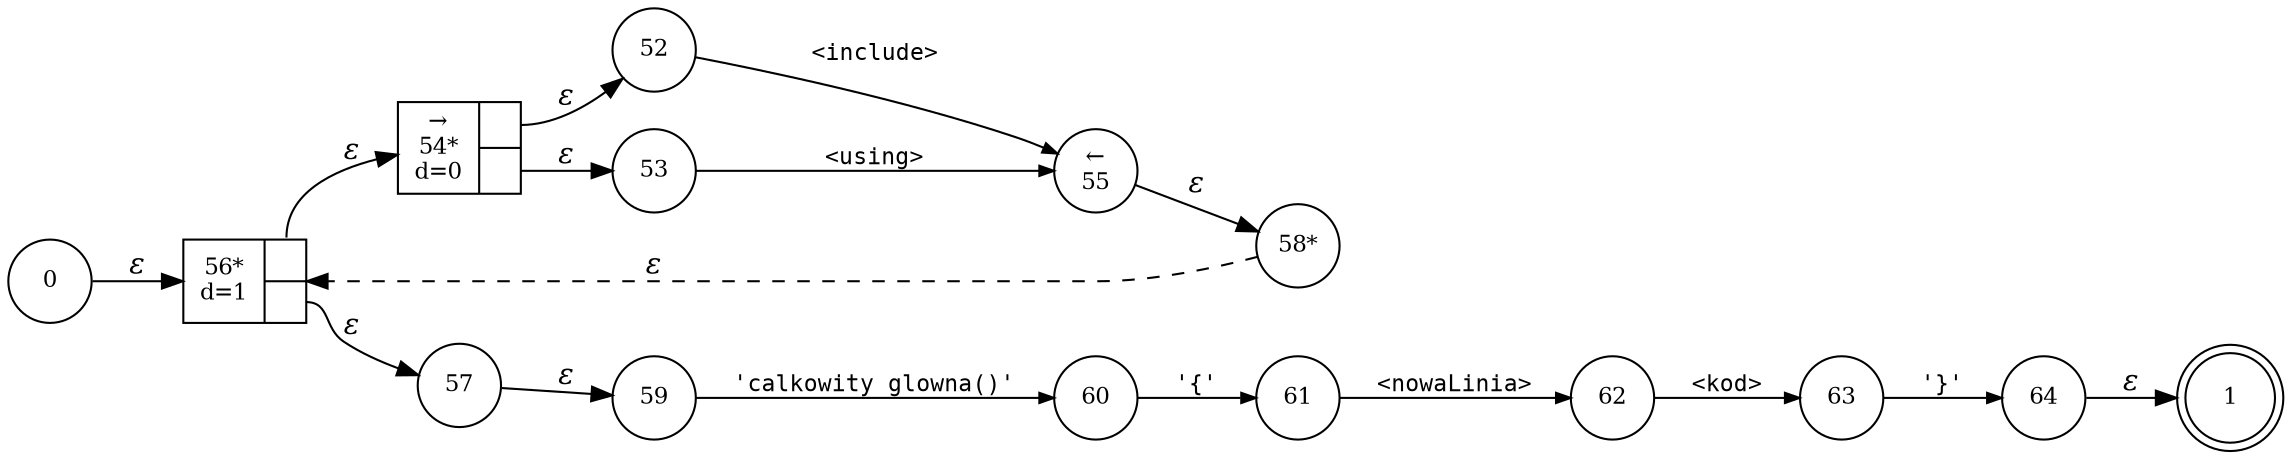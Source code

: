 digraph ATN {
rankdir=LR;
s1[fontsize=11, label="1", shape=doublecircle, fixedsize=true, width=.6];
s0[fontsize=11,label="0", shape=circle, fixedsize=true, width=.55, peripheries=1];
s64[fontsize=11,label="64", shape=circle, fixedsize=true, width=.55, peripheries=1];
s52[fontsize=11,label="52", shape=circle, fixedsize=true, width=.55, peripheries=1];
s53[fontsize=11,label="53", shape=circle, fixedsize=true, width=.55, peripheries=1];
s54[fontsize=11,label="{&rarr;\n54*\nd=0|{<p0>|<p1>}}", shape=record, fixedsize=false, peripheries=1];
s55[fontsize=11,label="&larr;\n55", shape=circle, fixedsize=true, width=.55, peripheries=1];
s56[fontsize=11,label="{56*\nd=1|{<p0>|<p1>}}", shape=record, fixedsize=false, peripheries=1];
s57[fontsize=11,label="57", shape=circle, fixedsize=true, width=.55, peripheries=1];
s58[fontsize=11,label="58*", shape=circle, fixedsize=true, width=.55, peripheries=1];
s59[fontsize=11,label="59", shape=circle, fixedsize=true, width=.55, peripheries=1];
s60[fontsize=11,label="60", shape=circle, fixedsize=true, width=.55, peripheries=1];
s61[fontsize=11,label="61", shape=circle, fixedsize=true, width=.55, peripheries=1];
s62[fontsize=11,label="62", shape=circle, fixedsize=true, width=.55, peripheries=1];
s63[fontsize=11,label="63", shape=circle, fixedsize=true, width=.55, peripheries=1];
s0 -> s56 [fontname="Times-Italic", label="&epsilon;"];
s56:p0 -> s54 [fontname="Times-Italic", label="&epsilon;"];
s56:p1 -> s57 [fontname="Times-Italic", label="&epsilon;"];
s54:p0 -> s52 [fontname="Times-Italic", label="&epsilon;"];
s54:p1 -> s53 [fontname="Times-Italic", label="&epsilon;"];
s57 -> s59 [fontname="Times-Italic", label="&epsilon;"];
s52 -> s55 [fontsize=11, fontname="Courier", arrowsize=.7, label = "<include>", arrowhead = normal];
s53 -> s55 [fontsize=11, fontname="Courier", arrowsize=.7, label = "<using>", arrowhead = normal];
s59 -> s60 [fontsize=11, fontname="Courier", arrowsize=.7, label = "'calkowity glowna()'", arrowhead = normal];
s55 -> s58 [fontname="Times-Italic", label="&epsilon;"];
s60 -> s61 [fontsize=11, fontname="Courier", arrowsize=.7, label = "'{'", arrowhead = normal];
s58 -> s56 [fontname="Times-Italic", label="&epsilon;", style="dashed"];
s61 -> s62 [fontsize=11, fontname="Courier", arrowsize=.7, label = "<nowaLinia>", arrowhead = normal];
s62 -> s63 [fontsize=11, fontname="Courier", arrowsize=.7, label = "<kod>", arrowhead = normal];
s63 -> s64 [fontsize=11, fontname="Courier", arrowsize=.7, label = "'}'", arrowhead = normal];
s64 -> s1 [fontname="Times-Italic", label="&epsilon;"];
}